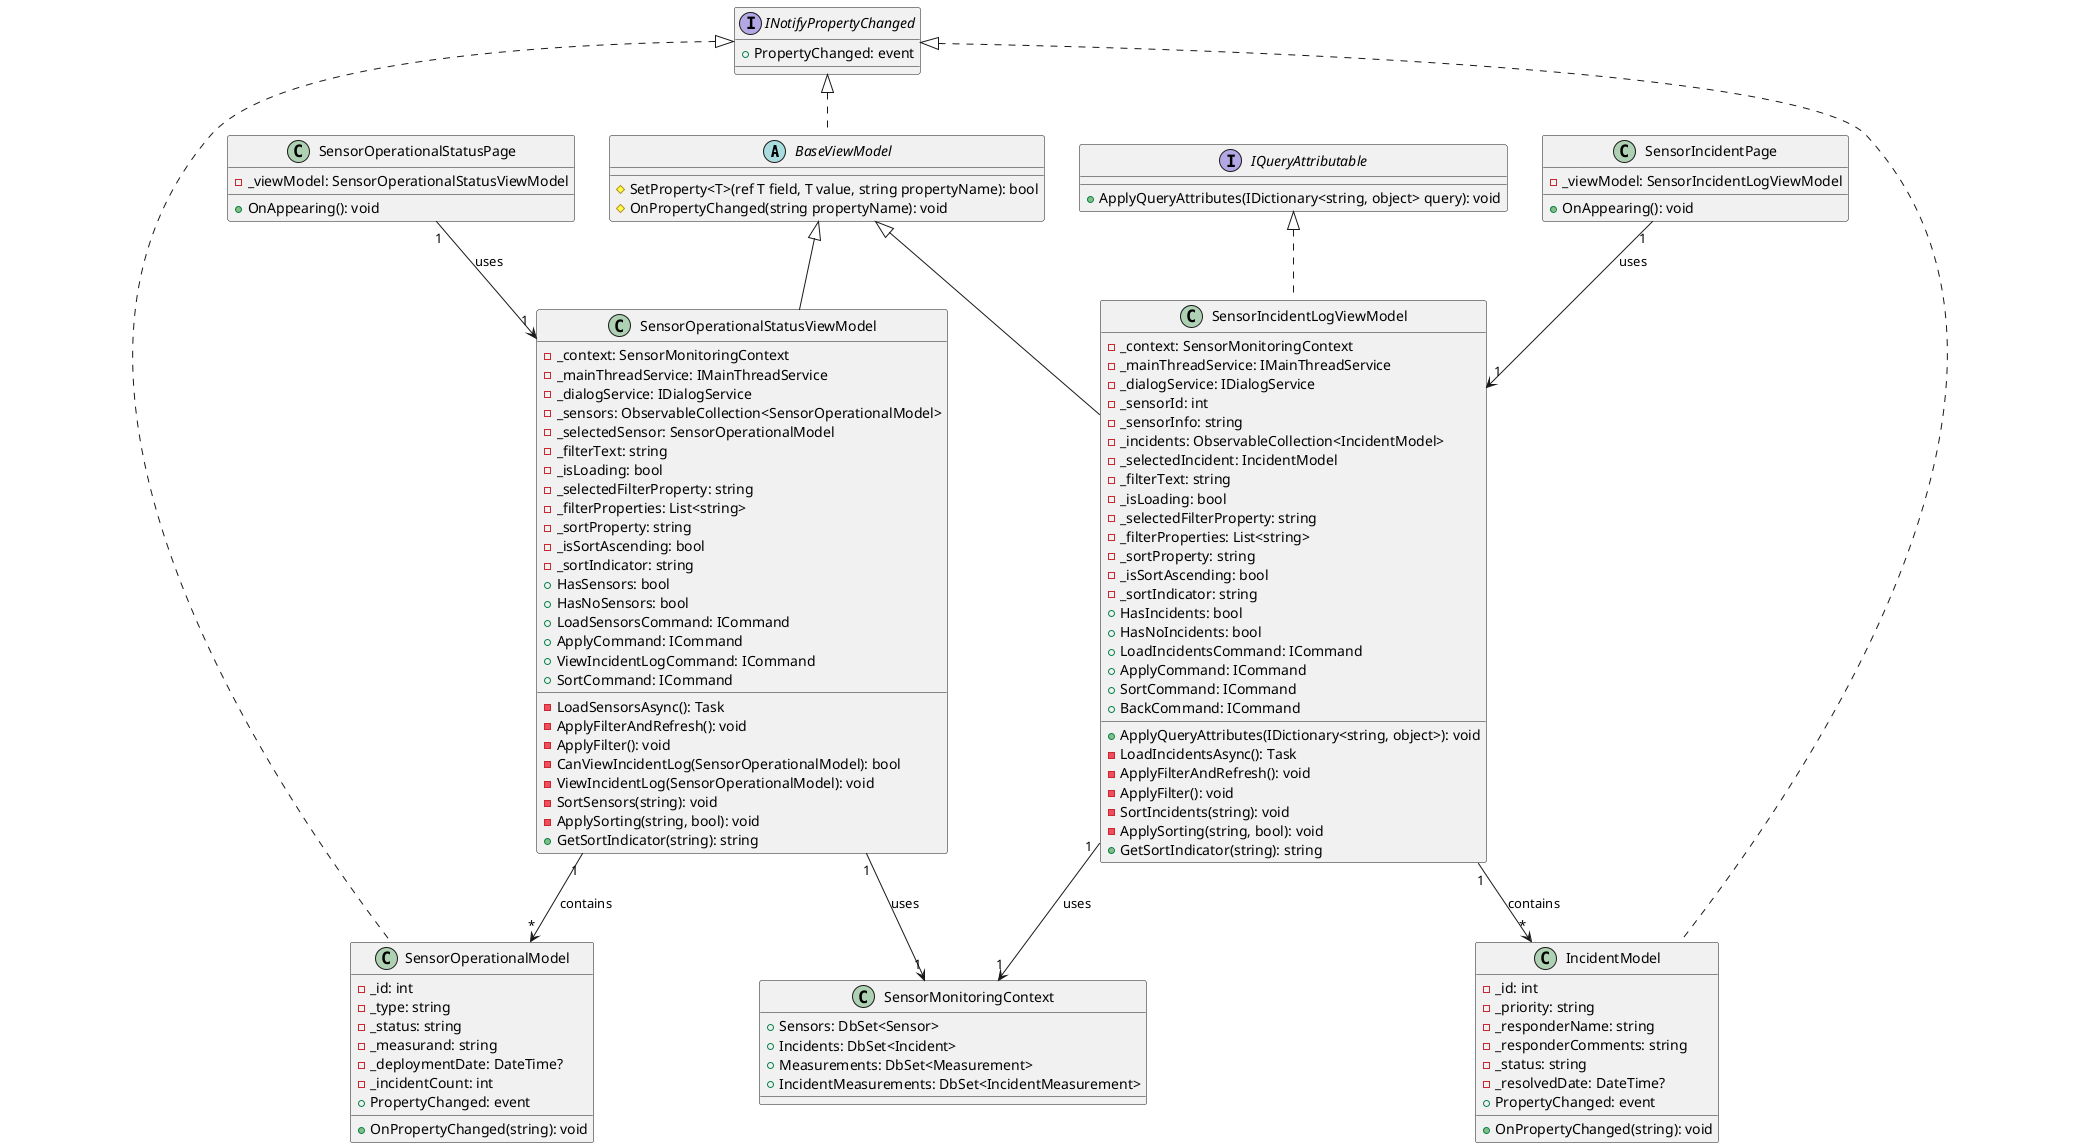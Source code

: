 @startuml Sensor Status Monitor Class Diagram

' Base classes and interfaces
abstract class BaseViewModel {
  # SetProperty<T>(ref T field, T value, string propertyName): bool
  # OnPropertyChanged(string propertyName): void
}

interface INotifyPropertyChanged {
  + PropertyChanged: event
}

interface IQueryAttributable {
  + ApplyQueryAttributes(IDictionary<string, object> query): void
}

' Main ViewModels
class SensorOperationalStatusViewModel {
  - _context: SensorMonitoringContext
  - _mainThreadService: IMainThreadService
  - _dialogService: IDialogService
  - _sensors: ObservableCollection<SensorOperationalModel>
  - _selectedSensor: SensorOperationalModel
  - _filterText: string
  - _isLoading: bool
  - _selectedFilterProperty: string
  - _filterProperties: List<string>
  - _sortProperty: string
  - _isSortAscending: bool
  - _sortIndicator: string
  + HasSensors: bool
  + HasNoSensors: bool
  + LoadSensorsCommand: ICommand
  + ApplyCommand: ICommand
  + ViewIncidentLogCommand: ICommand
  + SortCommand: ICommand
  - LoadSensorsAsync(): Task
  - ApplyFilterAndRefresh(): void
  - ApplyFilter(): void
  - CanViewIncidentLog(SensorOperationalModel): bool
  - ViewIncidentLog(SensorOperationalModel): void
  - SortSensors(string): void
  - ApplySorting(string, bool): void
  + GetSortIndicator(string): string
}

class SensorIncidentLogViewModel {
  - _context: SensorMonitoringContext
  - _mainThreadService: IMainThreadService
  - _dialogService: IDialogService
  - _sensorId: int
  - _sensorInfo: string
  - _incidents: ObservableCollection<IncidentModel>
  - _selectedIncident: IncidentModel
  - _filterText: string
  - _isLoading: bool
  - _selectedFilterProperty: string
  - _filterProperties: List<string>
  - _sortProperty: string
  - _isSortAscending: bool
  - _sortIndicator: string
  + HasIncidents: bool
  + HasNoIncidents: bool
  + LoadIncidentsCommand: ICommand
  + ApplyCommand: ICommand
  + SortCommand: ICommand
  + BackCommand: ICommand
  + ApplyQueryAttributes(IDictionary<string, object>): void
  - LoadIncidentsAsync(): Task
  - ApplyFilterAndRefresh(): void
  - ApplyFilter(): void
  - SortIncidents(string): void
  - ApplySorting(string, bool): void
  + GetSortIndicator(string): string
}

' Models
class SensorOperationalModel {
  - _id: int
  - _type: string
  - _status: string
  - _measurand: string
  - _deploymentDate: DateTime?
  - _incidentCount: int
  + PropertyChanged: event
  + OnPropertyChanged(string): void
}

class IncidentModel {
  - _id: int
  - _priority: string
  - _responderName: string
  - _responderComments: string
  - _status: string
  - _resolvedDate: DateTime?
  + PropertyChanged: event
  + OnPropertyChanged(string): void
}

' View classes
class SensorOperationalStatusPage {
  - _viewModel: SensorOperationalStatusViewModel
  + OnAppearing(): void
}

class SensorIncidentPage {
  - _viewModel: SensorIncidentLogViewModel
  + OnAppearing(): void
}

' Database context
class SensorMonitoringContext {
  + Sensors: DbSet<Sensor>
  + Incidents: DbSet<Incident>
  + Measurements: DbSet<Measurement>
  + IncidentMeasurements: DbSet<IncidentMeasurement>
}

' Relationships
BaseViewModel <|-- SensorOperationalStatusViewModel
BaseViewModel <|-- SensorIncidentLogViewModel
INotifyPropertyChanged <|.. BaseViewModel
IQueryAttributable <|.. SensorIncidentLogViewModel

INotifyPropertyChanged <|.. SensorOperationalModel
INotifyPropertyChanged <|.. IncidentModel

SensorOperationalStatusViewModel "1" --> "*" SensorOperationalModel: contains
SensorIncidentLogViewModel "1" --> "*" IncidentModel: contains

SensorOperationalStatusPage "1" --> "1" SensorOperationalStatusViewModel: uses
SensorIncidentPage "1" --> "1" SensorIncidentLogViewModel: uses

SensorOperationalStatusViewModel "1" --> "1" SensorMonitoringContext: uses
SensorIncidentLogViewModel "1" --> "1" SensorMonitoringContext: uses

@enduml
